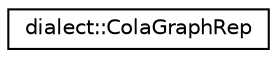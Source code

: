 digraph "Graphical Class Hierarchy"
{
  edge [fontname="Helvetica",fontsize="10",labelfontname="Helvetica",labelfontsize="10"];
  node [fontname="Helvetica",fontsize="10",shape=record];
  rankdir="LR";
  Node0 [label="dialect::ColaGraphRep",height=0.2,width=0.4,color="black", fillcolor="white", style="filled",URL="$structdialect_1_1ColaGraphRep.html",tooltip="Bundles those data structures required in order to represent a Graph in libcola, and to map infomrati..."];
}
